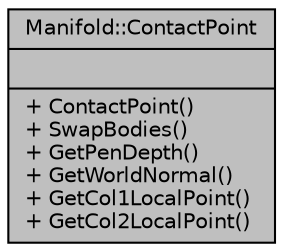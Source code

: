 digraph "Manifold::ContactPoint"
{
 // LATEX_PDF_SIZE
  edge [fontname="Helvetica",fontsize="10",labelfontname="Helvetica",labelfontsize="10"];
  node [fontname="Helvetica",fontsize="10",shape=record];
  Node1 [label="{Manifold::ContactPoint\n||+ ContactPoint()\l+ SwapBodies()\l+ GetPenDepth()\l+ GetWorldNormal()\l+ GetCol1LocalPoint()\l+ GetCol2LocalPoint()\l}",height=0.2,width=0.4,color="black", fillcolor="grey75", style="filled", fontcolor="black",tooltip=" "];
}
